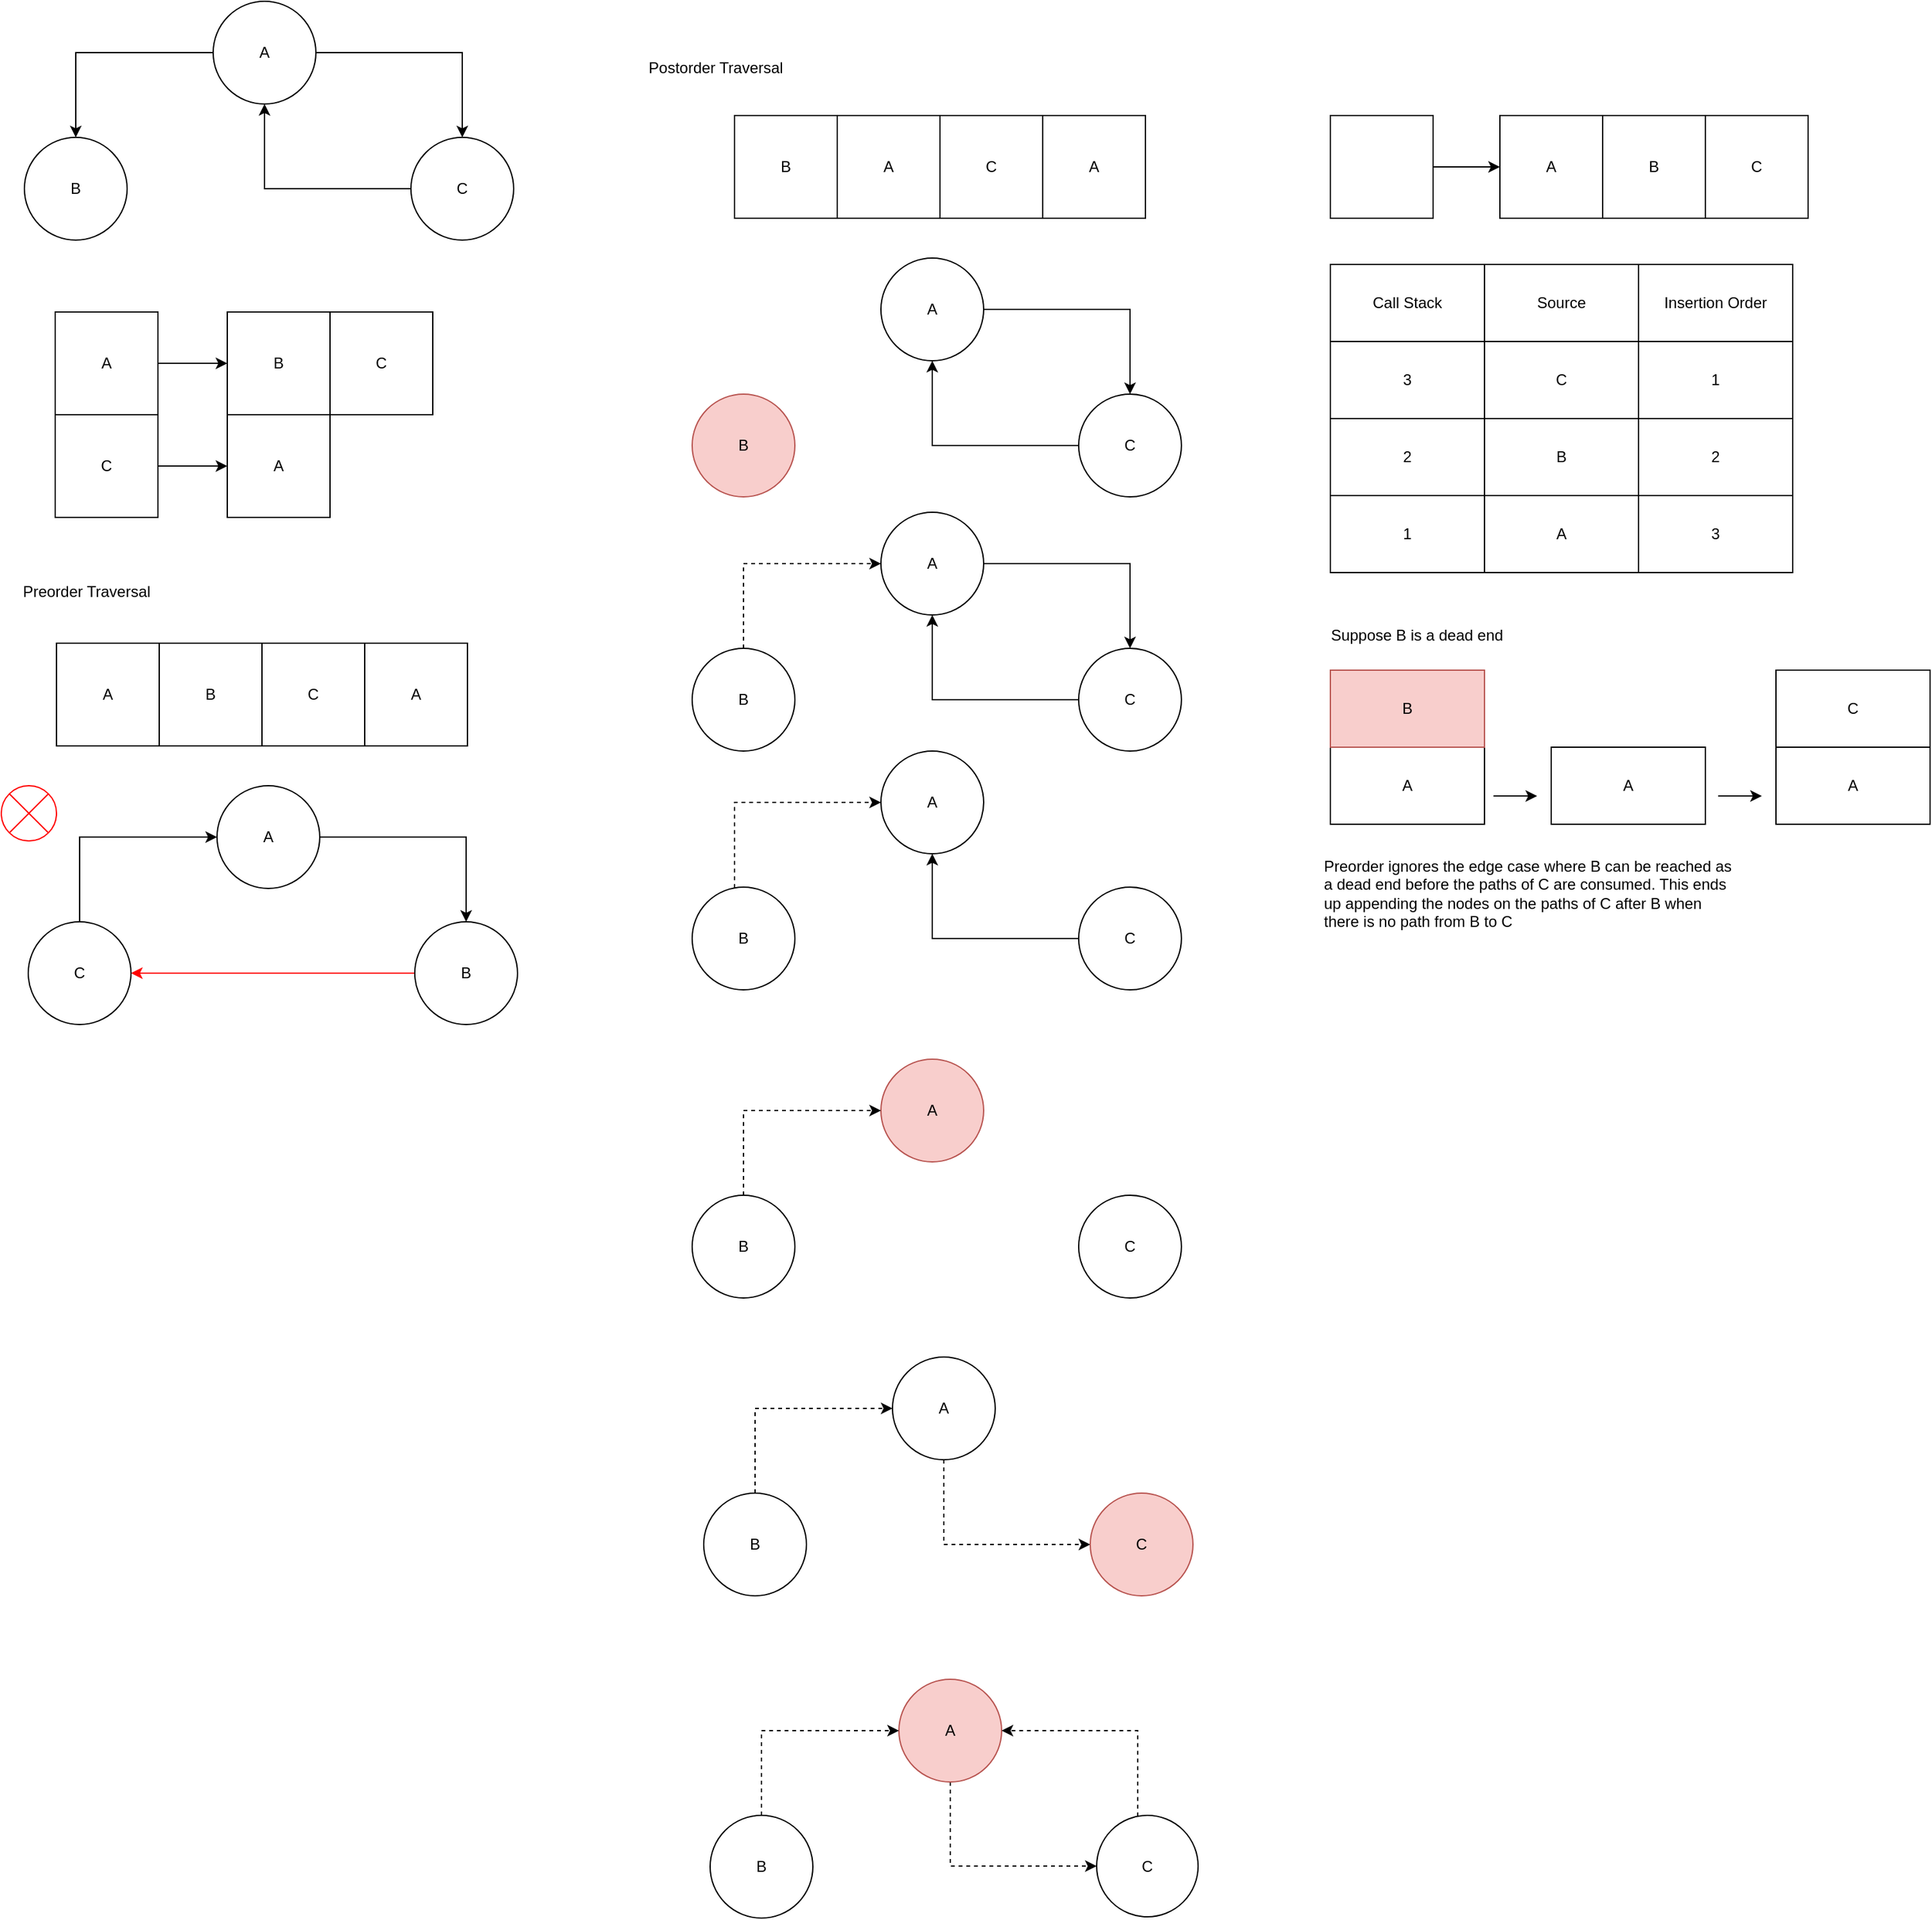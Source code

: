 <mxfile version="24.6.4" type="device">
  <diagram name="Page-1" id="shnsFX2JcRhycg4DIakZ">
    <mxGraphModel dx="690" dy="435" grid="0" gridSize="10" guides="1" tooltips="1" connect="1" arrows="1" fold="1" page="1" pageScale="1" pageWidth="850" pageHeight="1100" math="0" shadow="0">
      <root>
        <mxCell id="0" />
        <mxCell id="1" parent="0" />
        <mxCell id="kjzwkLUeOv-VkPFqH8W2-4" style="edgeStyle=orthogonalEdgeStyle;rounded=0;orthogonalLoop=1;jettySize=auto;html=1;" edge="1" parent="1" source="kjzwkLUeOv-VkPFqH8W2-1" target="kjzwkLUeOv-VkPFqH8W2-3">
          <mxGeometry relative="1" as="geometry" />
        </mxCell>
        <mxCell id="kjzwkLUeOv-VkPFqH8W2-5" style="edgeStyle=orthogonalEdgeStyle;rounded=0;orthogonalLoop=1;jettySize=auto;html=1;" edge="1" parent="1" source="kjzwkLUeOv-VkPFqH8W2-1" target="kjzwkLUeOv-VkPFqH8W2-2">
          <mxGeometry relative="1" as="geometry" />
        </mxCell>
        <mxCell id="kjzwkLUeOv-VkPFqH8W2-1" value="A" style="ellipse;whiteSpace=wrap;html=1;aspect=fixed;" vertex="1" parent="1">
          <mxGeometry x="212" y="29" width="80" height="80" as="geometry" />
        </mxCell>
        <mxCell id="kjzwkLUeOv-VkPFqH8W2-6" style="edgeStyle=orthogonalEdgeStyle;rounded=0;orthogonalLoop=1;jettySize=auto;html=1;" edge="1" parent="1" source="kjzwkLUeOv-VkPFqH8W2-2" target="kjzwkLUeOv-VkPFqH8W2-1">
          <mxGeometry relative="1" as="geometry" />
        </mxCell>
        <mxCell id="kjzwkLUeOv-VkPFqH8W2-2" value="C" style="ellipse;whiteSpace=wrap;html=1;aspect=fixed;" vertex="1" parent="1">
          <mxGeometry x="366" y="135" width="80" height="80" as="geometry" />
        </mxCell>
        <mxCell id="kjzwkLUeOv-VkPFqH8W2-3" value="B" style="ellipse;whiteSpace=wrap;html=1;aspect=fixed;" vertex="1" parent="1">
          <mxGeometry x="65" y="135" width="80" height="80" as="geometry" />
        </mxCell>
        <mxCell id="kjzwkLUeOv-VkPFqH8W2-9" style="edgeStyle=orthogonalEdgeStyle;rounded=0;orthogonalLoop=1;jettySize=auto;html=1;entryX=0;entryY=0.5;entryDx=0;entryDy=0;" edge="1" parent="1" source="kjzwkLUeOv-VkPFqH8W2-7" target="kjzwkLUeOv-VkPFqH8W2-8">
          <mxGeometry relative="1" as="geometry" />
        </mxCell>
        <mxCell id="kjzwkLUeOv-VkPFqH8W2-7" value="A" style="whiteSpace=wrap;html=1;aspect=fixed;" vertex="1" parent="1">
          <mxGeometry x="89" y="271" width="80" height="80" as="geometry" />
        </mxCell>
        <mxCell id="kjzwkLUeOv-VkPFqH8W2-8" value="B" style="whiteSpace=wrap;html=1;aspect=fixed;" vertex="1" parent="1">
          <mxGeometry x="223" y="271" width="80" height="80" as="geometry" />
        </mxCell>
        <mxCell id="kjzwkLUeOv-VkPFqH8W2-10" value="C" style="whiteSpace=wrap;html=1;aspect=fixed;" vertex="1" parent="1">
          <mxGeometry x="303" y="271" width="80" height="80" as="geometry" />
        </mxCell>
        <mxCell id="kjzwkLUeOv-VkPFqH8W2-13" style="edgeStyle=orthogonalEdgeStyle;rounded=0;orthogonalLoop=1;jettySize=auto;html=1;entryX=0;entryY=0.5;entryDx=0;entryDy=0;" edge="1" parent="1" source="kjzwkLUeOv-VkPFqH8W2-11" target="kjzwkLUeOv-VkPFqH8W2-12">
          <mxGeometry relative="1" as="geometry" />
        </mxCell>
        <mxCell id="kjzwkLUeOv-VkPFqH8W2-11" value="C" style="whiteSpace=wrap;html=1;aspect=fixed;" vertex="1" parent="1">
          <mxGeometry x="89" y="351" width="80" height="80" as="geometry" />
        </mxCell>
        <mxCell id="kjzwkLUeOv-VkPFqH8W2-12" value="A" style="whiteSpace=wrap;html=1;aspect=fixed;" vertex="1" parent="1">
          <mxGeometry x="223" y="351" width="80" height="80" as="geometry" />
        </mxCell>
        <mxCell id="kjzwkLUeOv-VkPFqH8W2-20" value="Preorder Traversal" style="text;html=1;align=center;verticalAlign=middle;whiteSpace=wrap;rounded=0;" vertex="1" parent="1">
          <mxGeometry x="57" y="474" width="113" height="30" as="geometry" />
        </mxCell>
        <mxCell id="kjzwkLUeOv-VkPFqH8W2-21" value="A" style="whiteSpace=wrap;html=1;aspect=fixed;" vertex="1" parent="1">
          <mxGeometry x="90" y="529" width="80" height="80" as="geometry" />
        </mxCell>
        <mxCell id="kjzwkLUeOv-VkPFqH8W2-22" value="B" style="whiteSpace=wrap;html=1;aspect=fixed;" vertex="1" parent="1">
          <mxGeometry x="170" y="529" width="80" height="80" as="geometry" />
        </mxCell>
        <mxCell id="kjzwkLUeOv-VkPFqH8W2-23" value="C" style="whiteSpace=wrap;html=1;aspect=fixed;" vertex="1" parent="1">
          <mxGeometry x="250" y="529" width="80" height="80" as="geometry" />
        </mxCell>
        <mxCell id="kjzwkLUeOv-VkPFqH8W2-24" value="A" style="whiteSpace=wrap;html=1;aspect=fixed;" vertex="1" parent="1">
          <mxGeometry x="330" y="529" width="80" height="80" as="geometry" />
        </mxCell>
        <mxCell id="kjzwkLUeOv-VkPFqH8W2-26" style="edgeStyle=orthogonalEdgeStyle;rounded=0;orthogonalLoop=1;jettySize=auto;html=1;" edge="1" parent="1" source="kjzwkLUeOv-VkPFqH8W2-27" target="kjzwkLUeOv-VkPFqH8W2-29">
          <mxGeometry relative="1" as="geometry" />
        </mxCell>
        <mxCell id="kjzwkLUeOv-VkPFqH8W2-27" value="A" style="ellipse;whiteSpace=wrap;html=1;aspect=fixed;" vertex="1" parent="1">
          <mxGeometry x="215" y="640" width="80" height="80" as="geometry" />
        </mxCell>
        <mxCell id="kjzwkLUeOv-VkPFqH8W2-31" style="edgeStyle=orthogonalEdgeStyle;rounded=0;orthogonalLoop=1;jettySize=auto;html=1;entryX=1;entryY=0.5;entryDx=0;entryDy=0;strokeColor=#FF0000;" edge="1" parent="1" source="kjzwkLUeOv-VkPFqH8W2-29" target="kjzwkLUeOv-VkPFqH8W2-30">
          <mxGeometry relative="1" as="geometry" />
        </mxCell>
        <mxCell id="kjzwkLUeOv-VkPFqH8W2-29" value="B" style="ellipse;whiteSpace=wrap;html=1;aspect=fixed;" vertex="1" parent="1">
          <mxGeometry x="369" y="746" width="80" height="80" as="geometry" />
        </mxCell>
        <mxCell id="kjzwkLUeOv-VkPFqH8W2-32" style="edgeStyle=orthogonalEdgeStyle;rounded=0;orthogonalLoop=1;jettySize=auto;html=1;entryX=0;entryY=0.5;entryDx=0;entryDy=0;" edge="1" parent="1" source="kjzwkLUeOv-VkPFqH8W2-30" target="kjzwkLUeOv-VkPFqH8W2-27">
          <mxGeometry relative="1" as="geometry">
            <Array as="points">
              <mxPoint x="108" y="680" />
            </Array>
          </mxGeometry>
        </mxCell>
        <mxCell id="kjzwkLUeOv-VkPFqH8W2-30" value="C" style="ellipse;whiteSpace=wrap;html=1;aspect=fixed;" vertex="1" parent="1">
          <mxGeometry x="68" y="746" width="80" height="80" as="geometry" />
        </mxCell>
        <mxCell id="kjzwkLUeOv-VkPFqH8W2-34" value="" style="shape=sumEllipse;perimeter=ellipsePerimeter;whiteSpace=wrap;html=1;backgroundOutline=1;fillColor=#FFFFFF;strokeColor=#FF0000;" vertex="1" parent="1">
          <mxGeometry x="47" y="640" width="43" height="43" as="geometry" />
        </mxCell>
        <mxCell id="kjzwkLUeOv-VkPFqH8W2-36" value="Postorder Traversal" style="text;html=1;align=center;verticalAlign=middle;whiteSpace=wrap;rounded=0;" vertex="1" parent="1">
          <mxGeometry x="547" y="66" width="113" height="30" as="geometry" />
        </mxCell>
        <mxCell id="kjzwkLUeOv-VkPFqH8W2-37" value="B" style="whiteSpace=wrap;html=1;aspect=fixed;" vertex="1" parent="1">
          <mxGeometry x="618" y="118" width="80" height="80" as="geometry" />
        </mxCell>
        <mxCell id="kjzwkLUeOv-VkPFqH8W2-38" value="A" style="whiteSpace=wrap;html=1;aspect=fixed;" vertex="1" parent="1">
          <mxGeometry x="698" y="118" width="80" height="80" as="geometry" />
        </mxCell>
        <mxCell id="kjzwkLUeOv-VkPFqH8W2-39" value="C" style="whiteSpace=wrap;html=1;aspect=fixed;" vertex="1" parent="1">
          <mxGeometry x="778" y="118" width="80" height="80" as="geometry" />
        </mxCell>
        <mxCell id="kjzwkLUeOv-VkPFqH8W2-40" value="A" style="whiteSpace=wrap;html=1;aspect=fixed;" vertex="1" parent="1">
          <mxGeometry x="858" y="118" width="80" height="80" as="geometry" />
        </mxCell>
        <mxCell id="kjzwkLUeOv-VkPFqH8W2-42" style="edgeStyle=orthogonalEdgeStyle;rounded=0;orthogonalLoop=1;jettySize=auto;html=1;" edge="1" parent="1" source="kjzwkLUeOv-VkPFqH8W2-43" target="kjzwkLUeOv-VkPFqH8W2-45">
          <mxGeometry relative="1" as="geometry" />
        </mxCell>
        <mxCell id="kjzwkLUeOv-VkPFqH8W2-43" value="A" style="ellipse;whiteSpace=wrap;html=1;aspect=fixed;" vertex="1" parent="1">
          <mxGeometry x="732" y="229" width="80" height="80" as="geometry" />
        </mxCell>
        <mxCell id="kjzwkLUeOv-VkPFqH8W2-44" style="edgeStyle=orthogonalEdgeStyle;rounded=0;orthogonalLoop=1;jettySize=auto;html=1;" edge="1" parent="1" source="kjzwkLUeOv-VkPFqH8W2-45" target="kjzwkLUeOv-VkPFqH8W2-43">
          <mxGeometry relative="1" as="geometry" />
        </mxCell>
        <mxCell id="kjzwkLUeOv-VkPFqH8W2-45" value="C" style="ellipse;whiteSpace=wrap;html=1;aspect=fixed;" vertex="1" parent="1">
          <mxGeometry x="886" y="335" width="80" height="80" as="geometry" />
        </mxCell>
        <mxCell id="kjzwkLUeOv-VkPFqH8W2-46" value="B" style="ellipse;whiteSpace=wrap;html=1;aspect=fixed;fillColor=#f8cecc;strokeColor=#b85450;" vertex="1" parent="1">
          <mxGeometry x="585" y="335" width="80" height="80" as="geometry" />
        </mxCell>
        <mxCell id="kjzwkLUeOv-VkPFqH8W2-53" value="A" style="ellipse;whiteSpace=wrap;html=1;aspect=fixed;" vertex="1" parent="1">
          <mxGeometry x="732" y="613" width="80" height="80" as="geometry" />
        </mxCell>
        <mxCell id="kjzwkLUeOv-VkPFqH8W2-54" style="edgeStyle=orthogonalEdgeStyle;rounded=0;orthogonalLoop=1;jettySize=auto;html=1;" edge="1" parent="1" source="kjzwkLUeOv-VkPFqH8W2-55" target="kjzwkLUeOv-VkPFqH8W2-53">
          <mxGeometry relative="1" as="geometry" />
        </mxCell>
        <mxCell id="kjzwkLUeOv-VkPFqH8W2-55" value="C" style="ellipse;whiteSpace=wrap;html=1;aspect=fixed;" vertex="1" parent="1">
          <mxGeometry x="886" y="719" width="80" height="80" as="geometry" />
        </mxCell>
        <mxCell id="kjzwkLUeOv-VkPFqH8W2-81" style="edgeStyle=orthogonalEdgeStyle;rounded=0;orthogonalLoop=1;jettySize=auto;html=1;entryX=0;entryY=0.5;entryDx=0;entryDy=0;dashed=1;" edge="1" parent="1" source="kjzwkLUeOv-VkPFqH8W2-56" target="kjzwkLUeOv-VkPFqH8W2-53">
          <mxGeometry relative="1" as="geometry">
            <Array as="points">
              <mxPoint x="618" y="653" />
            </Array>
          </mxGeometry>
        </mxCell>
        <mxCell id="kjzwkLUeOv-VkPFqH8W2-56" value="B" style="ellipse;whiteSpace=wrap;html=1;aspect=fixed;" vertex="1" parent="1">
          <mxGeometry x="585" y="719" width="80" height="80" as="geometry" />
        </mxCell>
        <mxCell id="kjzwkLUeOv-VkPFqH8W2-57" value="A" style="ellipse;whiteSpace=wrap;html=1;aspect=fixed;fillColor=#f8cecc;strokeColor=#b85450;" vertex="1" parent="1">
          <mxGeometry x="732" y="853" width="80" height="80" as="geometry" />
        </mxCell>
        <mxCell id="kjzwkLUeOv-VkPFqH8W2-59" value="C" style="ellipse;whiteSpace=wrap;html=1;aspect=fixed;" vertex="1" parent="1">
          <mxGeometry x="886" y="959" width="80" height="80" as="geometry" />
        </mxCell>
        <mxCell id="kjzwkLUeOv-VkPFqH8W2-82" style="edgeStyle=orthogonalEdgeStyle;rounded=0;orthogonalLoop=1;jettySize=auto;html=1;entryX=0;entryY=0.5;entryDx=0;entryDy=0;dashed=1;" edge="1" parent="1" source="kjzwkLUeOv-VkPFqH8W2-60" target="kjzwkLUeOv-VkPFqH8W2-57">
          <mxGeometry relative="1" as="geometry">
            <Array as="points">
              <mxPoint x="625" y="893" />
            </Array>
          </mxGeometry>
        </mxCell>
        <mxCell id="kjzwkLUeOv-VkPFqH8W2-60" value="B" style="ellipse;whiteSpace=wrap;html=1;aspect=fixed;" vertex="1" parent="1">
          <mxGeometry x="585" y="959" width="80" height="80" as="geometry" />
        </mxCell>
        <mxCell id="kjzwkLUeOv-VkPFqH8W2-64" style="edgeStyle=orthogonalEdgeStyle;rounded=0;orthogonalLoop=1;jettySize=auto;html=1;entryX=0;entryY=0.5;entryDx=0;entryDy=0;dashed=1;" edge="1" parent="1" source="kjzwkLUeOv-VkPFqH8W2-61" target="kjzwkLUeOv-VkPFqH8W2-62">
          <mxGeometry relative="1" as="geometry">
            <Array as="points">
              <mxPoint x="781" y="1231" />
            </Array>
          </mxGeometry>
        </mxCell>
        <mxCell id="kjzwkLUeOv-VkPFqH8W2-61" value="A" style="ellipse;whiteSpace=wrap;html=1;aspect=fixed;" vertex="1" parent="1">
          <mxGeometry x="741" y="1085" width="80" height="80" as="geometry" />
        </mxCell>
        <mxCell id="kjzwkLUeOv-VkPFqH8W2-62" value="C" style="ellipse;whiteSpace=wrap;html=1;aspect=fixed;fillColor=#f8cecc;strokeColor=#b85450;" vertex="1" parent="1">
          <mxGeometry x="895" y="1191" width="80" height="80" as="geometry" />
        </mxCell>
        <mxCell id="kjzwkLUeOv-VkPFqH8W2-83" style="edgeStyle=orthogonalEdgeStyle;rounded=0;orthogonalLoop=1;jettySize=auto;html=1;entryX=0;entryY=0.5;entryDx=0;entryDy=0;dashed=1;" edge="1" parent="1" source="kjzwkLUeOv-VkPFqH8W2-63" target="kjzwkLUeOv-VkPFqH8W2-61">
          <mxGeometry relative="1" as="geometry">
            <Array as="points">
              <mxPoint x="634" y="1125" />
            </Array>
          </mxGeometry>
        </mxCell>
        <mxCell id="kjzwkLUeOv-VkPFqH8W2-63" value="B" style="ellipse;whiteSpace=wrap;html=1;aspect=fixed;" vertex="1" parent="1">
          <mxGeometry x="594" y="1191" width="80" height="80" as="geometry" />
        </mxCell>
        <mxCell id="kjzwkLUeOv-VkPFqH8W2-65" style="edgeStyle=orthogonalEdgeStyle;rounded=0;orthogonalLoop=1;jettySize=auto;html=1;entryX=0;entryY=0.5;entryDx=0;entryDy=0;dashed=1;" edge="1" parent="1" source="kjzwkLUeOv-VkPFqH8W2-66" target="kjzwkLUeOv-VkPFqH8W2-67">
          <mxGeometry relative="1" as="geometry">
            <Array as="points">
              <mxPoint x="786" y="1482" />
            </Array>
          </mxGeometry>
        </mxCell>
        <mxCell id="kjzwkLUeOv-VkPFqH8W2-66" value="A" style="ellipse;whiteSpace=wrap;html=1;aspect=fixed;fillColor=#f8cecc;strokeColor=#b85450;" vertex="1" parent="1">
          <mxGeometry x="746" y="1336" width="80" height="80" as="geometry" />
        </mxCell>
        <mxCell id="kjzwkLUeOv-VkPFqH8W2-71" style="edgeStyle=orthogonalEdgeStyle;rounded=0;orthogonalLoop=1;jettySize=auto;html=1;entryX=1;entryY=0.5;entryDx=0;entryDy=0;dashed=1;" edge="1" parent="1" source="kjzwkLUeOv-VkPFqH8W2-67" target="kjzwkLUeOv-VkPFqH8W2-66">
          <mxGeometry relative="1" as="geometry">
            <Array as="points">
              <mxPoint x="932" y="1376" />
            </Array>
          </mxGeometry>
        </mxCell>
        <mxCell id="kjzwkLUeOv-VkPFqH8W2-67" value="C" style="ellipse;whiteSpace=wrap;html=1;aspect=fixed;" vertex="1" parent="1">
          <mxGeometry x="900" y="1442" width="79" height="79" as="geometry" />
        </mxCell>
        <mxCell id="kjzwkLUeOv-VkPFqH8W2-84" style="edgeStyle=orthogonalEdgeStyle;rounded=0;orthogonalLoop=1;jettySize=auto;html=1;entryX=0;entryY=0.5;entryDx=0;entryDy=0;dashed=1;" edge="1" parent="1" source="kjzwkLUeOv-VkPFqH8W2-68" target="kjzwkLUeOv-VkPFqH8W2-66">
          <mxGeometry relative="1" as="geometry">
            <Array as="points">
              <mxPoint x="639" y="1376" />
            </Array>
          </mxGeometry>
        </mxCell>
        <mxCell id="kjzwkLUeOv-VkPFqH8W2-68" value="B" style="ellipse;whiteSpace=wrap;html=1;aspect=fixed;" vertex="1" parent="1">
          <mxGeometry x="599" y="1442" width="80" height="80" as="geometry" />
        </mxCell>
        <mxCell id="kjzwkLUeOv-VkPFqH8W2-76" style="edgeStyle=orthogonalEdgeStyle;rounded=0;orthogonalLoop=1;jettySize=auto;html=1;entryX=0.5;entryY=0;entryDx=0;entryDy=0;" edge="1" parent="1" source="kjzwkLUeOv-VkPFqH8W2-72" target="kjzwkLUeOv-VkPFqH8W2-74">
          <mxGeometry relative="1" as="geometry" />
        </mxCell>
        <mxCell id="kjzwkLUeOv-VkPFqH8W2-72" value="A" style="ellipse;whiteSpace=wrap;html=1;aspect=fixed;" vertex="1" parent="1">
          <mxGeometry x="732" y="427" width="80" height="80" as="geometry" />
        </mxCell>
        <mxCell id="kjzwkLUeOv-VkPFqH8W2-73" style="edgeStyle=orthogonalEdgeStyle;rounded=0;orthogonalLoop=1;jettySize=auto;html=1;" edge="1" parent="1" source="kjzwkLUeOv-VkPFqH8W2-74" target="kjzwkLUeOv-VkPFqH8W2-72">
          <mxGeometry relative="1" as="geometry" />
        </mxCell>
        <mxCell id="kjzwkLUeOv-VkPFqH8W2-74" value="C" style="ellipse;whiteSpace=wrap;html=1;aspect=fixed;" vertex="1" parent="1">
          <mxGeometry x="886" y="533" width="80" height="80" as="geometry" />
        </mxCell>
        <mxCell id="kjzwkLUeOv-VkPFqH8W2-79" style="edgeStyle=orthogonalEdgeStyle;rounded=0;orthogonalLoop=1;jettySize=auto;html=1;entryX=0;entryY=0.5;entryDx=0;entryDy=0;dashed=1;" edge="1" parent="1" source="kjzwkLUeOv-VkPFqH8W2-75" target="kjzwkLUeOv-VkPFqH8W2-72">
          <mxGeometry relative="1" as="geometry">
            <Array as="points">
              <mxPoint x="625" y="467" />
            </Array>
          </mxGeometry>
        </mxCell>
        <mxCell id="kjzwkLUeOv-VkPFqH8W2-75" value="B" style="ellipse;whiteSpace=wrap;html=1;aspect=fixed;" vertex="1" parent="1">
          <mxGeometry x="585" y="533" width="80" height="80" as="geometry" />
        </mxCell>
        <mxCell id="kjzwkLUeOv-VkPFqH8W2-93" style="edgeStyle=orthogonalEdgeStyle;rounded=0;orthogonalLoop=1;jettySize=auto;html=1;entryX=0;entryY=0.5;entryDx=0;entryDy=0;" edge="1" parent="1" source="kjzwkLUeOv-VkPFqH8W2-89" target="kjzwkLUeOv-VkPFqH8W2-92">
          <mxGeometry relative="1" as="geometry" />
        </mxCell>
        <mxCell id="kjzwkLUeOv-VkPFqH8W2-89" value="" style="whiteSpace=wrap;html=1;aspect=fixed;" vertex="1" parent="1">
          <mxGeometry x="1082" y="118" width="80" height="80" as="geometry" />
        </mxCell>
        <mxCell id="kjzwkLUeOv-VkPFqH8W2-92" value="A" style="whiteSpace=wrap;html=1;aspect=fixed;" vertex="1" parent="1">
          <mxGeometry x="1214" y="118" width="80" height="80" as="geometry" />
        </mxCell>
        <mxCell id="kjzwkLUeOv-VkPFqH8W2-94" value="B" style="whiteSpace=wrap;html=1;aspect=fixed;" vertex="1" parent="1">
          <mxGeometry x="1294" y="118" width="80" height="80" as="geometry" />
        </mxCell>
        <mxCell id="kjzwkLUeOv-VkPFqH8W2-95" value="C" style="whiteSpace=wrap;html=1;aspect=fixed;" vertex="1" parent="1">
          <mxGeometry x="1374" y="118" width="80" height="80" as="geometry" />
        </mxCell>
        <mxCell id="kjzwkLUeOv-VkPFqH8W2-97" value="A" style="rounded=0;whiteSpace=wrap;html=1;" vertex="1" parent="1">
          <mxGeometry x="1202" y="414" width="120" height="60" as="geometry" />
        </mxCell>
        <mxCell id="kjzwkLUeOv-VkPFqH8W2-98" value="B" style="rounded=0;whiteSpace=wrap;html=1;" vertex="1" parent="1">
          <mxGeometry x="1202" y="354" width="120" height="60" as="geometry" />
        </mxCell>
        <mxCell id="kjzwkLUeOv-VkPFqH8W2-99" value="C" style="rounded=0;whiteSpace=wrap;html=1;" vertex="1" parent="1">
          <mxGeometry x="1202" y="294" width="120" height="60" as="geometry" />
        </mxCell>
        <mxCell id="kjzwkLUeOv-VkPFqH8W2-100" value="3" style="rounded=0;whiteSpace=wrap;html=1;" vertex="1" parent="1">
          <mxGeometry x="1322" y="414" width="120" height="60" as="geometry" />
        </mxCell>
        <mxCell id="kjzwkLUeOv-VkPFqH8W2-101" value="2" style="rounded=0;whiteSpace=wrap;html=1;" vertex="1" parent="1">
          <mxGeometry x="1322" y="354" width="120" height="60" as="geometry" />
        </mxCell>
        <mxCell id="kjzwkLUeOv-VkPFqH8W2-102" value="1" style="rounded=0;whiteSpace=wrap;html=1;" vertex="1" parent="1">
          <mxGeometry x="1322" y="294" width="120" height="60" as="geometry" />
        </mxCell>
        <mxCell id="kjzwkLUeOv-VkPFqH8W2-103" value="Call Stack" style="rounded=0;whiteSpace=wrap;html=1;" vertex="1" parent="1">
          <mxGeometry x="1082" y="234" width="120" height="60" as="geometry" />
        </mxCell>
        <mxCell id="kjzwkLUeOv-VkPFqH8W2-104" value="Insertion Order" style="rounded=0;whiteSpace=wrap;html=1;" vertex="1" parent="1">
          <mxGeometry x="1322" y="234" width="120" height="60" as="geometry" />
        </mxCell>
        <mxCell id="kjzwkLUeOv-VkPFqH8W2-105" value="1" style="rounded=0;whiteSpace=wrap;html=1;" vertex="1" parent="1">
          <mxGeometry x="1082" y="414" width="120" height="60" as="geometry" />
        </mxCell>
        <mxCell id="kjzwkLUeOv-VkPFqH8W2-106" value="2" style="rounded=0;whiteSpace=wrap;html=1;" vertex="1" parent="1">
          <mxGeometry x="1082" y="354" width="120" height="60" as="geometry" />
        </mxCell>
        <mxCell id="kjzwkLUeOv-VkPFqH8W2-107" value="3" style="rounded=0;whiteSpace=wrap;html=1;" vertex="1" parent="1">
          <mxGeometry x="1082" y="294" width="120" height="60" as="geometry" />
        </mxCell>
        <mxCell id="kjzwkLUeOv-VkPFqH8W2-108" value="Source" style="rounded=0;whiteSpace=wrap;html=1;" vertex="1" parent="1">
          <mxGeometry x="1202" y="234" width="120" height="60" as="geometry" />
        </mxCell>
        <mxCell id="kjzwkLUeOv-VkPFqH8W2-109" value="A" style="rounded=0;whiteSpace=wrap;html=1;" vertex="1" parent="1">
          <mxGeometry x="1082" y="610" width="120" height="60" as="geometry" />
        </mxCell>
        <mxCell id="kjzwkLUeOv-VkPFqH8W2-110" value="B" style="rounded=0;whiteSpace=wrap;html=1;fillColor=#f8cecc;strokeColor=#b85450;" vertex="1" parent="1">
          <mxGeometry x="1082" y="550" width="120" height="60" as="geometry" />
        </mxCell>
        <mxCell id="kjzwkLUeOv-VkPFqH8W2-111" value="A" style="rounded=0;whiteSpace=wrap;html=1;" vertex="1" parent="1">
          <mxGeometry x="1254" y="610" width="120" height="60" as="geometry" />
        </mxCell>
        <mxCell id="kjzwkLUeOv-VkPFqH8W2-113" value="A" style="rounded=0;whiteSpace=wrap;html=1;" vertex="1" parent="1">
          <mxGeometry x="1429" y="610" width="120" height="60" as="geometry" />
        </mxCell>
        <mxCell id="kjzwkLUeOv-VkPFqH8W2-114" value="C" style="rounded=0;whiteSpace=wrap;html=1;" vertex="1" parent="1">
          <mxGeometry x="1429" y="550" width="120" height="60" as="geometry" />
        </mxCell>
        <mxCell id="kjzwkLUeOv-VkPFqH8W2-115" value="" style="endArrow=classic;html=1;rounded=0;" edge="1" parent="1">
          <mxGeometry width="50" height="50" relative="1" as="geometry">
            <mxPoint x="1209" y="648" as="sourcePoint" />
            <mxPoint x="1243" y="648" as="targetPoint" />
          </mxGeometry>
        </mxCell>
        <mxCell id="kjzwkLUeOv-VkPFqH8W2-116" value="" style="endArrow=classic;html=1;rounded=0;" edge="1" parent="1">
          <mxGeometry width="50" height="50" relative="1" as="geometry">
            <mxPoint x="1384" y="648" as="sourcePoint" />
            <mxPoint x="1418" y="648" as="targetPoint" />
          </mxGeometry>
        </mxCell>
        <mxCell id="kjzwkLUeOv-VkPFqH8W2-117" value="Suppose B is a dead end" style="text;html=1;align=center;verticalAlign=middle;resizable=0;points=[];autosize=1;strokeColor=none;fillColor=none;" vertex="1" parent="1">
          <mxGeometry x="1073" y="510" width="152" height="26" as="geometry" />
        </mxCell>
        <mxCell id="kjzwkLUeOv-VkPFqH8W2-118" value="Preorder ignores the edge case where B can be reached as a dead end before the paths of C are consumed. This ends up appending the nodes on the paths of C after B when there is no path from B to C" style="text;html=1;align=left;verticalAlign=middle;whiteSpace=wrap;rounded=0;" vertex="1" parent="1">
          <mxGeometry x="1075" y="693" width="320" height="61" as="geometry" />
        </mxCell>
      </root>
    </mxGraphModel>
  </diagram>
</mxfile>
